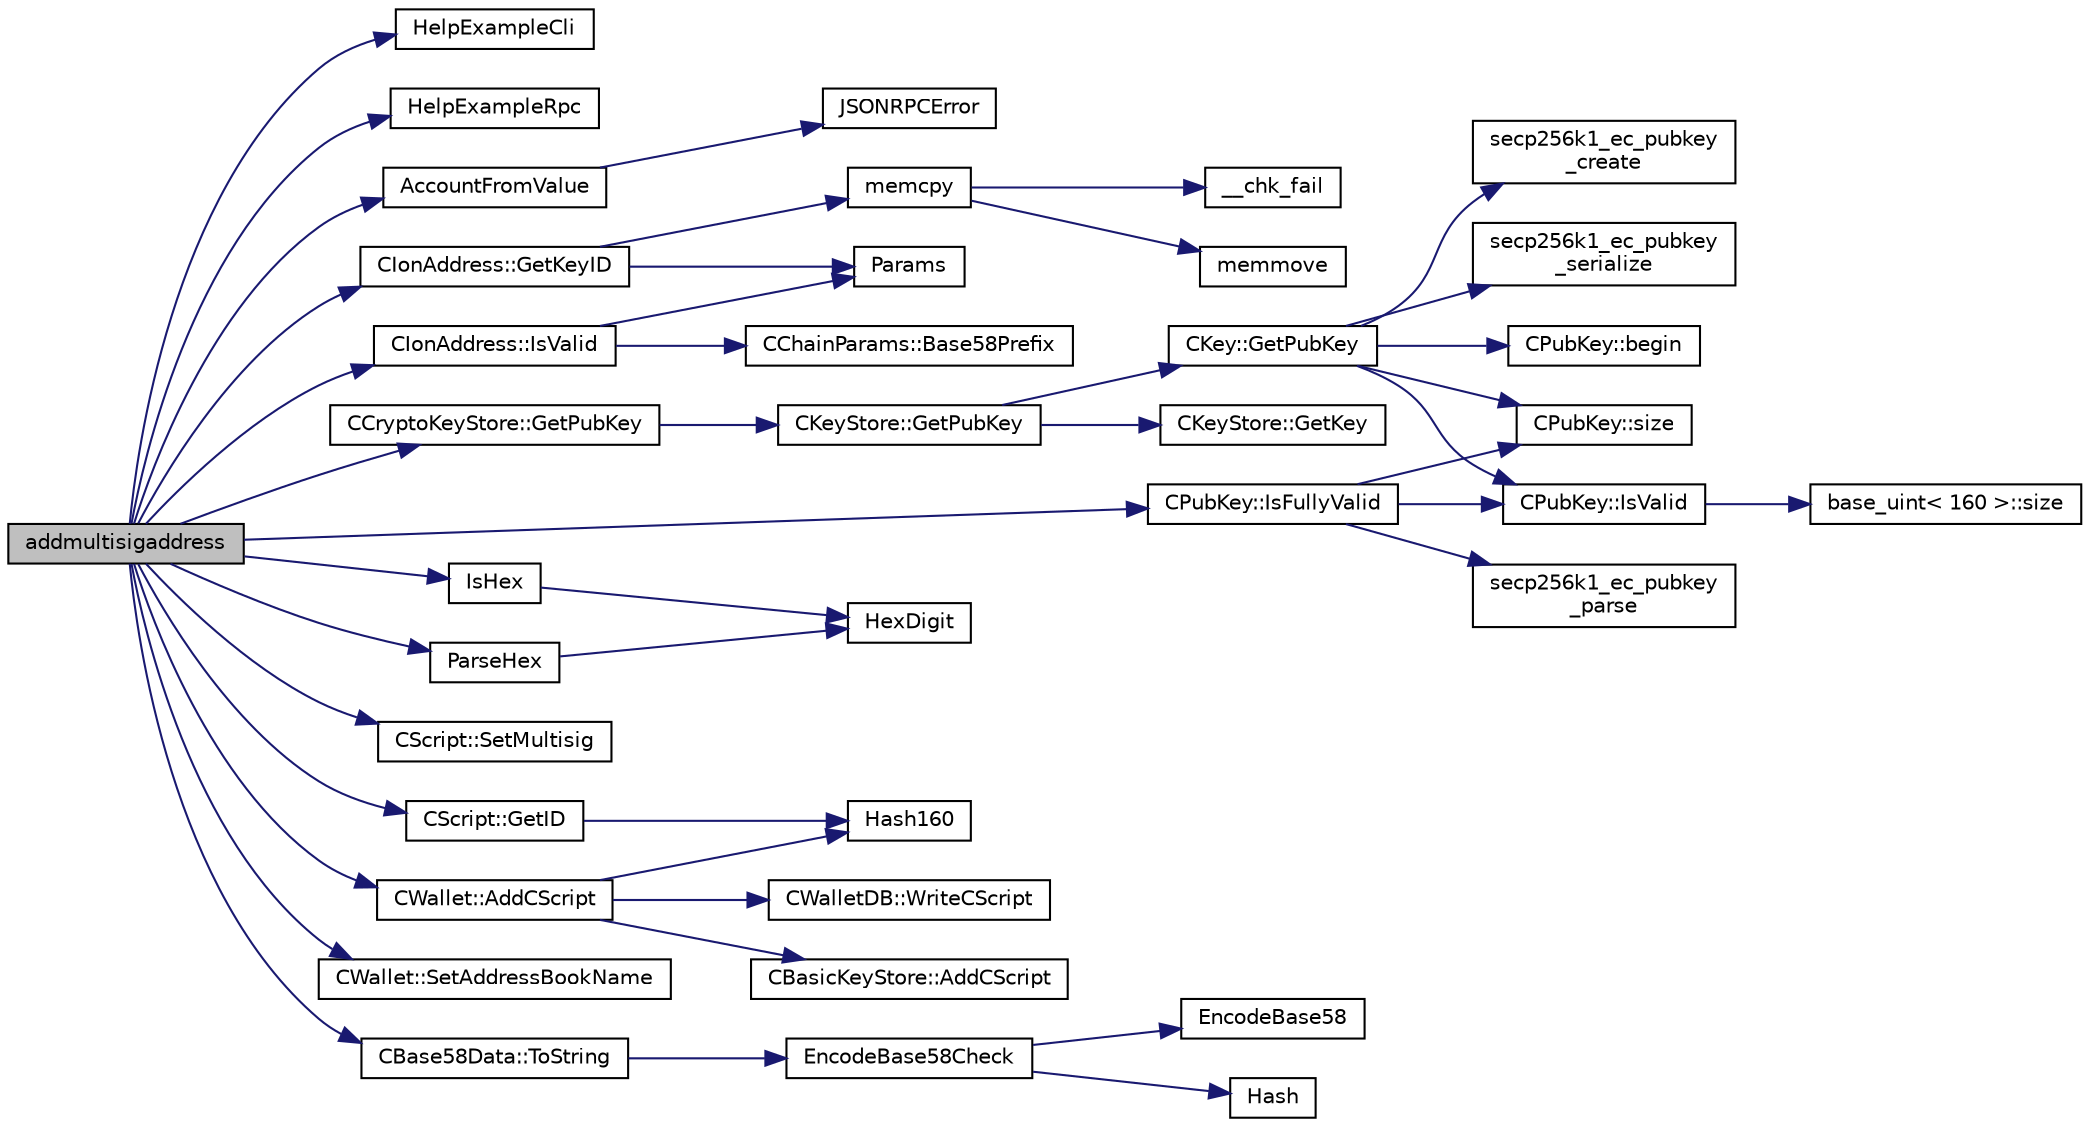 digraph "addmultisigaddress"
{
  edge [fontname="Helvetica",fontsize="10",labelfontname="Helvetica",labelfontsize="10"];
  node [fontname="Helvetica",fontsize="10",shape=record];
  rankdir="LR";
  Node45 [label="addmultisigaddress",height=0.2,width=0.4,color="black", fillcolor="grey75", style="filled", fontcolor="black"];
  Node45 -> Node46 [color="midnightblue",fontsize="10",style="solid",fontname="Helvetica"];
  Node46 [label="HelpExampleCli",height=0.2,width=0.4,color="black", fillcolor="white", style="filled",URL="$rpcserver_8cpp.html#ac01ac6eab5467567ed0da106814e04ec"];
  Node45 -> Node47 [color="midnightblue",fontsize="10",style="solid",fontname="Helvetica"];
  Node47 [label="HelpExampleRpc",height=0.2,width=0.4,color="black", fillcolor="white", style="filled",URL="$rpcserver_8cpp.html#a06ea60e24e5a1053a14a11b1009bf9ef"];
  Node45 -> Node48 [color="midnightblue",fontsize="10",style="solid",fontname="Helvetica"];
  Node48 [label="AccountFromValue",height=0.2,width=0.4,color="black", fillcolor="white", style="filled",URL="$rpcwallet_8cpp.html#a3039648e370837eb1e7b4dc669f3ef0f"];
  Node48 -> Node49 [color="midnightblue",fontsize="10",style="solid",fontname="Helvetica"];
  Node49 [label="JSONRPCError",height=0.2,width=0.4,color="black", fillcolor="white", style="filled",URL="$rpcprotocol_8cpp.html#a17b1bb111ab339efc951929834766039"];
  Node45 -> Node50 [color="midnightblue",fontsize="10",style="solid",fontname="Helvetica"];
  Node50 [label="CIonAddress::IsValid",height=0.2,width=0.4,color="black", fillcolor="white", style="filled",URL="$class_c_ion_address.html#a93cb71370b938e7fad4a74c4b5775da6"];
  Node50 -> Node51 [color="midnightblue",fontsize="10",style="solid",fontname="Helvetica"];
  Node51 [label="Params",height=0.2,width=0.4,color="black", fillcolor="white", style="filled",URL="$chainparams_8cpp.html#ace5c5b706d71a324a417dd2db394fd4a",tooltip="Return the currently selected parameters. "];
  Node50 -> Node52 [color="midnightblue",fontsize="10",style="solid",fontname="Helvetica"];
  Node52 [label="CChainParams::Base58Prefix",height=0.2,width=0.4,color="black", fillcolor="white", style="filled",URL="$class_c_chain_params.html#a103c58eca4a26a71201882b3ed6c4cb4"];
  Node45 -> Node53 [color="midnightblue",fontsize="10",style="solid",fontname="Helvetica"];
  Node53 [label="CIonAddress::GetKeyID",height=0.2,width=0.4,color="black", fillcolor="white", style="filled",URL="$class_c_ion_address.html#a39fc6281214567b569fac52ff718736c"];
  Node53 -> Node51 [color="midnightblue",fontsize="10",style="solid",fontname="Helvetica"];
  Node53 -> Node54 [color="midnightblue",fontsize="10",style="solid",fontname="Helvetica"];
  Node54 [label="memcpy",height=0.2,width=0.4,color="black", fillcolor="white", style="filled",URL="$glibc__compat_8cpp.html#a0f46826ab0466591e136db24394923cf"];
  Node54 -> Node55 [color="midnightblue",fontsize="10",style="solid",fontname="Helvetica"];
  Node55 [label="memmove",height=0.2,width=0.4,color="black", fillcolor="white", style="filled",URL="$glibc__compat_8cpp.html#a9778d49e9029dd75bc53ecbbf9f5e9a1"];
  Node54 -> Node56 [color="midnightblue",fontsize="10",style="solid",fontname="Helvetica"];
  Node56 [label="__chk_fail",height=0.2,width=0.4,color="black", fillcolor="white", style="filled",URL="$glibc__compat_8cpp.html#a424ac71631da5ada2976630ff67051d1"];
  Node45 -> Node57 [color="midnightblue",fontsize="10",style="solid",fontname="Helvetica"];
  Node57 [label="CCryptoKeyStore::GetPubKey",height=0.2,width=0.4,color="black", fillcolor="white", style="filled",URL="$class_c_crypto_key_store.html#a20b474adfe6900bb36cd4fd6f9c31380"];
  Node57 -> Node58 [color="midnightblue",fontsize="10",style="solid",fontname="Helvetica"];
  Node58 [label="CKeyStore::GetPubKey",height=0.2,width=0.4,color="black", fillcolor="white", style="filled",URL="$class_c_key_store.html#ab83687ea4c9df138b21f6ec3e9809f42"];
  Node58 -> Node59 [color="midnightblue",fontsize="10",style="solid",fontname="Helvetica"];
  Node59 [label="CKeyStore::GetKey",height=0.2,width=0.4,color="black", fillcolor="white", style="filled",URL="$class_c_key_store.html#a2dffca468fef2e5da2e42a7c983d968a"];
  Node58 -> Node60 [color="midnightblue",fontsize="10",style="solid",fontname="Helvetica"];
  Node60 [label="CKey::GetPubKey",height=0.2,width=0.4,color="black", fillcolor="white", style="filled",URL="$class_c_key.html#aa1085c59603a62db6ec776300f250337"];
  Node60 -> Node61 [color="midnightblue",fontsize="10",style="solid",fontname="Helvetica"];
  Node61 [label="secp256k1_ec_pubkey\l_create",height=0.2,width=0.4,color="black", fillcolor="white", style="filled",URL="$secp256k1_8h.html#a7438071aa8a6dc4697abe4f4659f2161",tooltip="Compute the public key for a secret key. "];
  Node60 -> Node62 [color="midnightblue",fontsize="10",style="solid",fontname="Helvetica"];
  Node62 [label="secp256k1_ec_pubkey\l_serialize",height=0.2,width=0.4,color="black", fillcolor="white", style="filled",URL="$secp256k1_8h.html#a34977bf00322e510e881160c421836d7",tooltip="Serialize a pubkey object into a serialized byte sequence. "];
  Node60 -> Node63 [color="midnightblue",fontsize="10",style="solid",fontname="Helvetica"];
  Node63 [label="CPubKey::begin",height=0.2,width=0.4,color="black", fillcolor="white", style="filled",URL="$class_c_pub_key.html#a859ab9909d68092d6d4fc739237ab358"];
  Node60 -> Node64 [color="midnightblue",fontsize="10",style="solid",fontname="Helvetica"];
  Node64 [label="CPubKey::size",height=0.2,width=0.4,color="black", fillcolor="white", style="filled",URL="$class_c_pub_key.html#a6bb28fcf0a5f799c69f5b7269363b309"];
  Node60 -> Node65 [color="midnightblue",fontsize="10",style="solid",fontname="Helvetica"];
  Node65 [label="CPubKey::IsValid",height=0.2,width=0.4,color="black", fillcolor="white", style="filled",URL="$class_c_pub_key.html#a4fa94293cf8577fd039b9a133f6c7f30"];
  Node65 -> Node66 [color="midnightblue",fontsize="10",style="solid",fontname="Helvetica"];
  Node66 [label="base_uint\< 160 \>::size",height=0.2,width=0.4,color="black", fillcolor="white", style="filled",URL="$classbase__uint.html#a1f49b034e686269601ea89b0319b8004"];
  Node45 -> Node67 [color="midnightblue",fontsize="10",style="solid",fontname="Helvetica"];
  Node67 [label="CPubKey::IsFullyValid",height=0.2,width=0.4,color="black", fillcolor="white", style="filled",URL="$class_c_pub_key.html#a69d8d49962240a5696410229dd83c93e"];
  Node67 -> Node65 [color="midnightblue",fontsize="10",style="solid",fontname="Helvetica"];
  Node67 -> Node68 [color="midnightblue",fontsize="10",style="solid",fontname="Helvetica"];
  Node68 [label="secp256k1_ec_pubkey\l_parse",height=0.2,width=0.4,color="black", fillcolor="white", style="filled",URL="$secp256k1_8h.html#a4e5dc8952c9a7e791376505ef2023ca1",tooltip="Parse a variable-length public key into the pubkey object. "];
  Node67 -> Node64 [color="midnightblue",fontsize="10",style="solid",fontname="Helvetica"];
  Node45 -> Node69 [color="midnightblue",fontsize="10",style="solid",fontname="Helvetica"];
  Node69 [label="IsHex",height=0.2,width=0.4,color="black", fillcolor="white", style="filled",URL="$util_8cpp.html#aa4e3553d2b2fe693c106f4296685f75c"];
  Node69 -> Node70 [color="midnightblue",fontsize="10",style="solid",fontname="Helvetica"];
  Node70 [label="HexDigit",height=0.2,width=0.4,color="black", fillcolor="white", style="filled",URL="$util_8cpp.html#aa59e8a8c5a39cb5041f93bb95dd02119"];
  Node45 -> Node71 [color="midnightblue",fontsize="10",style="solid",fontname="Helvetica"];
  Node71 [label="ParseHex",height=0.2,width=0.4,color="black", fillcolor="white", style="filled",URL="$util_8cpp.html#abea395175fbc4a788ed0f0a41710b8a7"];
  Node71 -> Node70 [color="midnightblue",fontsize="10",style="solid",fontname="Helvetica"];
  Node45 -> Node72 [color="midnightblue",fontsize="10",style="solid",fontname="Helvetica"];
  Node72 [label="CScript::SetMultisig",height=0.2,width=0.4,color="black", fillcolor="white", style="filled",URL="$class_c_script.html#a1bb2091fd110a07fabed259b94589227"];
  Node45 -> Node73 [color="midnightblue",fontsize="10",style="solid",fontname="Helvetica"];
  Node73 [label="CScript::GetID",height=0.2,width=0.4,color="black", fillcolor="white", style="filled",URL="$class_c_script.html#a650fd970d7f03946c741ded7dba2c72c"];
  Node73 -> Node74 [color="midnightblue",fontsize="10",style="solid",fontname="Helvetica"];
  Node74 [label="Hash160",height=0.2,width=0.4,color="black", fillcolor="white", style="filled",URL="$hash_8h.html#a4490f70ddae16e9e48460a0416a48a6b"];
  Node45 -> Node75 [color="midnightblue",fontsize="10",style="solid",fontname="Helvetica"];
  Node75 [label="CWallet::AddCScript",height=0.2,width=0.4,color="black", fillcolor="white", style="filled",URL="$class_c_wallet.html#ad7edacad1c926bc4b7fe0dc1be95ce31"];
  Node75 -> Node76 [color="midnightblue",fontsize="10",style="solid",fontname="Helvetica"];
  Node76 [label="CBasicKeyStore::AddCScript",height=0.2,width=0.4,color="black", fillcolor="white", style="filled",URL="$class_c_basic_key_store.html#a56249ce3540398999cd397eeb662e836"];
  Node75 -> Node77 [color="midnightblue",fontsize="10",style="solid",fontname="Helvetica"];
  Node77 [label="CWalletDB::WriteCScript",height=0.2,width=0.4,color="black", fillcolor="white", style="filled",URL="$class_c_wallet_d_b.html#a8c69e48e2305775898658e0a4f4616c9"];
  Node75 -> Node74 [color="midnightblue",fontsize="10",style="solid",fontname="Helvetica"];
  Node45 -> Node78 [color="midnightblue",fontsize="10",style="solid",fontname="Helvetica"];
  Node78 [label="CWallet::SetAddressBookName",height=0.2,width=0.4,color="black", fillcolor="white", style="filled",URL="$class_c_wallet.html#a95d2dd3693db562aa11afbecf33e1276"];
  Node45 -> Node79 [color="midnightblue",fontsize="10",style="solid",fontname="Helvetica"];
  Node79 [label="CBase58Data::ToString",height=0.2,width=0.4,color="black", fillcolor="white", style="filled",URL="$class_c_base58_data.html#a7dc91af403ca02694b3247b15604e220"];
  Node79 -> Node80 [color="midnightblue",fontsize="10",style="solid",fontname="Helvetica"];
  Node80 [label="EncodeBase58Check",height=0.2,width=0.4,color="black", fillcolor="white", style="filled",URL="$base58_8cpp.html#ace9a5807ee51604f33044339f073ec76",tooltip="Encode a byte vector into a base58-encoded string, including checksum. "];
  Node80 -> Node81 [color="midnightblue",fontsize="10",style="solid",fontname="Helvetica"];
  Node81 [label="Hash",height=0.2,width=0.4,color="black", fillcolor="white", style="filled",URL="$hash_8h.html#ab3f6c437460137530d86e09c2c102e99"];
  Node80 -> Node82 [color="midnightblue",fontsize="10",style="solid",fontname="Helvetica"];
  Node82 [label="EncodeBase58",height=0.2,width=0.4,color="black", fillcolor="white", style="filled",URL="$base58_8cpp.html#a8d6f0e9d5df175b4966dcede31dc90ad",tooltip="Encode a byte sequence as a base58-encoded string. "];
}

